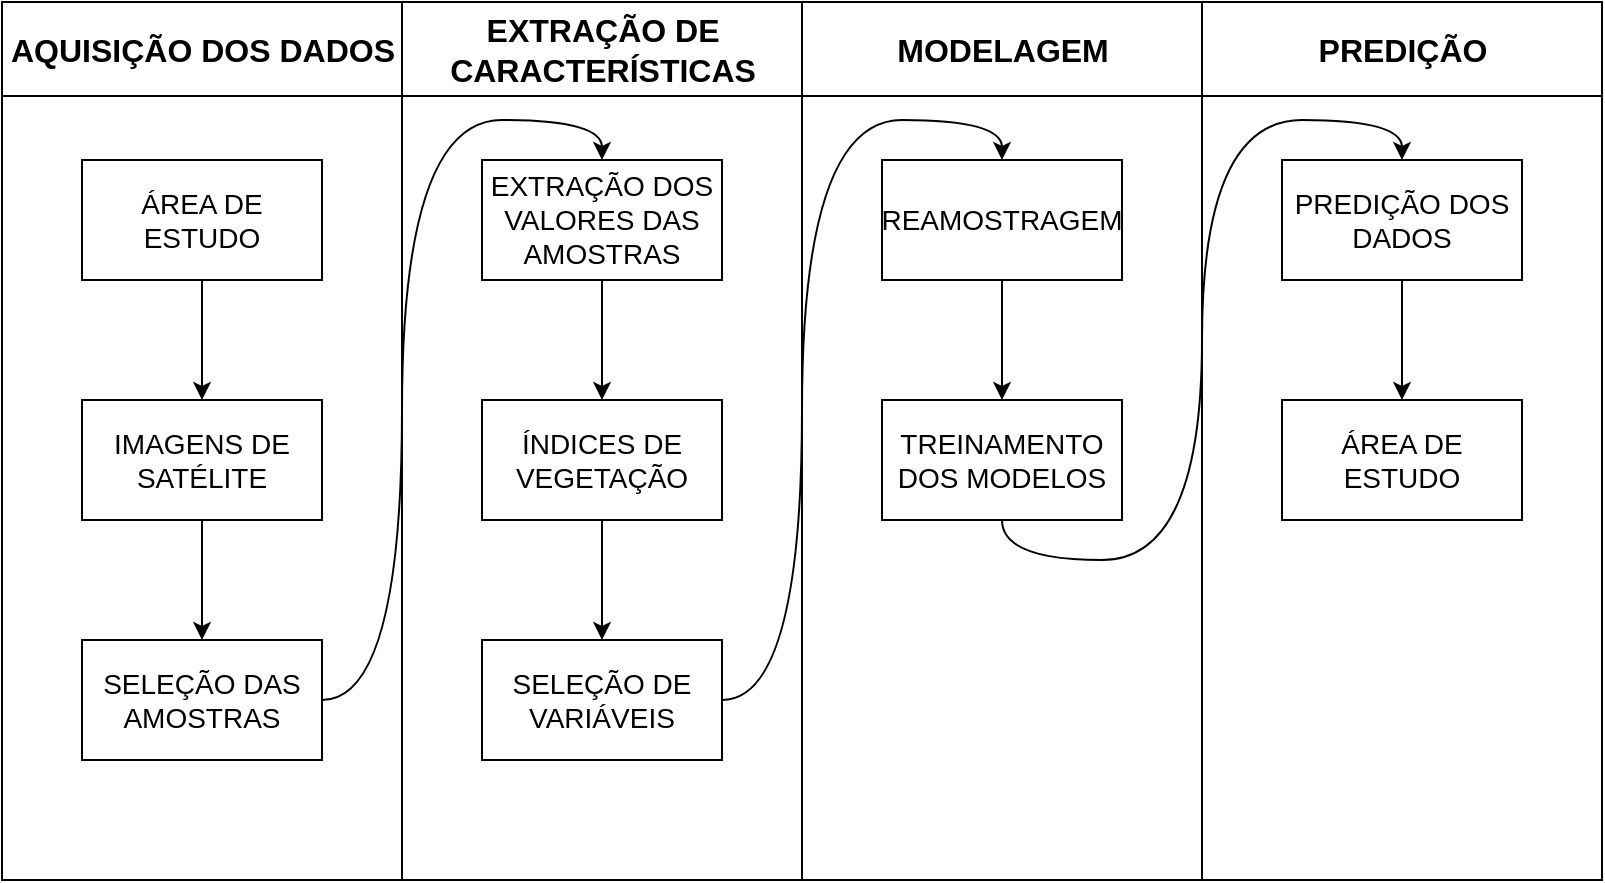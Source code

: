 <mxfile version="12.2.9" type="device" pages="1"><diagram name="Page-1" id="74e2e168-ea6b-b213-b513-2b3c1d86103e"><mxGraphModel dx="1102" dy="602" grid="1" gridSize="10" guides="1" tooltips="1" connect="1" arrows="1" fold="1" page="1" pageScale="1" pageWidth="1100" pageHeight="850" background="#ffffff" math="0" shadow="0"><root><mxCell id="0"/><mxCell id="1" parent="0"/><mxCell id="77e6c97f196da883-1" value="" style="swimlane;html=1;childLayout=stackLayout;startSize=0;rounded=0;shadow=0;labelBackgroundColor=none;strokeWidth=1;fontFamily=Verdana;fontSize=8;align=center;" parent="1" vertex="1"><mxGeometry x="40" y="41" width="800" height="439" as="geometry"><mxRectangle x="70" y="40" width="50" height="20" as="alternateBounds"/></mxGeometry></mxCell><mxCell id="77e6c97f196da883-33" style="edgeStyle=orthogonalEdgeStyle;rounded=1;html=1;labelBackgroundColor=none;startArrow=none;startFill=0;startSize=5;endArrow=classicThin;endFill=1;endSize=5;jettySize=auto;orthogonalLoop=1;strokeWidth=1;fontFamily=Verdana;fontSize=8" parent="77e6c97f196da883-1" target="77e6c97f196da883-15" edge="1"><mxGeometry relative="1" as="geometry"><mxPoint x="520" y="270" as="sourcePoint"/></mxGeometry></mxCell><mxCell id="77e6c97f196da883-2" value="&lt;font style=&quot;font-size: 16px&quot;&gt;AQUISIÇÃO DOS DADOS&lt;/font&gt;" style="swimlane;html=1;startSize=47;" parent="77e6c97f196da883-1" vertex="1"><mxGeometry width="200" height="439" as="geometry"/></mxCell><mxCell id="pKyfwxL6CPzqtHsgnY0c-12" style="edgeStyle=orthogonalEdgeStyle;rounded=0;orthogonalLoop=1;jettySize=auto;html=1;" edge="1" parent="77e6c97f196da883-2" source="pKyfwxL6CPzqtHsgnY0c-2" target="pKyfwxL6CPzqtHsgnY0c-3"><mxGeometry relative="1" as="geometry"/></mxCell><mxCell id="pKyfwxL6CPzqtHsgnY0c-2" value="&lt;div style=&quot;font-size: 14px&quot;&gt;&lt;font style=&quot;font-size: 14px&quot;&gt;ÁREA DE &lt;br&gt;&lt;/font&gt;&lt;/div&gt;&lt;div style=&quot;font-size: 14px&quot;&gt;&lt;font style=&quot;font-size: 14px&quot;&gt;ESTUDO&lt;/font&gt;&lt;/div&gt;" style="rounded=0;whiteSpace=wrap;html=1;" vertex="1" parent="77e6c97f196da883-2"><mxGeometry x="40" y="79" width="120" height="60" as="geometry"/></mxCell><mxCell id="pKyfwxL6CPzqtHsgnY0c-13" style="edgeStyle=orthogonalEdgeStyle;rounded=0;orthogonalLoop=1;jettySize=auto;html=1;entryX=0.5;entryY=0;entryDx=0;entryDy=0;" edge="1" parent="77e6c97f196da883-2" source="pKyfwxL6CPzqtHsgnY0c-3" target="pKyfwxL6CPzqtHsgnY0c-4"><mxGeometry relative="1" as="geometry"/></mxCell><mxCell id="pKyfwxL6CPzqtHsgnY0c-3" value="&lt;font style=&quot;font-size: 14px&quot;&gt;IMAGENS DE SATÉLITE&lt;/font&gt;" style="rounded=0;whiteSpace=wrap;html=1;" vertex="1" parent="77e6c97f196da883-2"><mxGeometry x="40" y="199" width="120" height="60" as="geometry"/></mxCell><mxCell id="pKyfwxL6CPzqtHsgnY0c-4" value="&lt;font style=&quot;font-size: 14px&quot;&gt;SELEÇÃO DAS AMOSTRAS&lt;/font&gt;" style="rounded=0;whiteSpace=wrap;html=1;" vertex="1" parent="77e6c97f196da883-2"><mxGeometry x="40" y="319" width="120" height="60" as="geometry"/></mxCell><mxCell id="77e6c97f196da883-3" value="&lt;div style=&quot;font-size: 16px&quot;&gt;&lt;font style=&quot;font-size: 16px&quot;&gt;EXTRAÇÃO DE &lt;br&gt;&lt;/font&gt;&lt;/div&gt;&lt;div style=&quot;font-size: 16px&quot;&gt;&lt;font style=&quot;font-size: 16px&quot;&gt;CARACTERÍSTICAS&lt;/font&gt;&lt;/div&gt;" style="swimlane;html=1;startSize=47;" parent="77e6c97f196da883-1" vertex="1"><mxGeometry x="200" width="200" height="439" as="geometry"/></mxCell><mxCell id="pKyfwxL6CPzqtHsgnY0c-15" style="edgeStyle=orthogonalEdgeStyle;curved=1;rounded=0;orthogonalLoop=1;jettySize=auto;html=1;entryX=0.5;entryY=0;entryDx=0;entryDy=0;" edge="1" parent="77e6c97f196da883-3" source="pKyfwxL6CPzqtHsgnY0c-5" target="pKyfwxL6CPzqtHsgnY0c-6"><mxGeometry relative="1" as="geometry"/></mxCell><mxCell id="pKyfwxL6CPzqtHsgnY0c-5" value="&lt;font style=&quot;font-size: 14px&quot;&gt;EXTRAÇÃO DOS VALORES DAS AMOSTRAS&lt;/font&gt;" style="rounded=0;whiteSpace=wrap;html=1;" vertex="1" parent="77e6c97f196da883-3"><mxGeometry x="40" y="79" width="120" height="60" as="geometry"/></mxCell><mxCell id="pKyfwxL6CPzqtHsgnY0c-16" style="edgeStyle=orthogonalEdgeStyle;curved=1;rounded=0;orthogonalLoop=1;jettySize=auto;html=1;entryX=0.5;entryY=0;entryDx=0;entryDy=0;" edge="1" parent="77e6c97f196da883-3" source="pKyfwxL6CPzqtHsgnY0c-6" target="pKyfwxL6CPzqtHsgnY0c-7"><mxGeometry relative="1" as="geometry"/></mxCell><mxCell id="pKyfwxL6CPzqtHsgnY0c-6" value="&lt;font style=&quot;font-size: 14px&quot;&gt;ÍNDICES DE VEGETAÇÃO&lt;/font&gt;" style="rounded=0;whiteSpace=wrap;html=1;" vertex="1" parent="77e6c97f196da883-3"><mxGeometry x="40" y="199" width="120" height="60" as="geometry"/></mxCell><mxCell id="pKyfwxL6CPzqtHsgnY0c-7" value="&lt;div style=&quot;font-size: 14px&quot;&gt;&lt;font style=&quot;font-size: 14px&quot;&gt;SELEÇÃO DE VARIÁVEIS&lt;br&gt;&lt;/font&gt;&lt;/div&gt;" style="rounded=0;whiteSpace=wrap;html=1;" vertex="1" parent="77e6c97f196da883-3"><mxGeometry x="40" y="319" width="120" height="60" as="geometry"/></mxCell><mxCell id="77e6c97f196da883-4" value="&lt;font style=&quot;font-size: 16px&quot;&gt;MODELAGEM&lt;/font&gt;" style="swimlane;html=1;startSize=47;" parent="77e6c97f196da883-1" vertex="1"><mxGeometry x="400" width="200" height="439" as="geometry"/></mxCell><mxCell id="77e6c97f196da883-29" style="edgeStyle=orthogonalEdgeStyle;rounded=1;html=1;labelBackgroundColor=none;startArrow=none;startFill=0;startSize=5;endArrow=classicThin;endFill=1;endSize=5;jettySize=auto;orthogonalLoop=1;strokeWidth=1;fontFamily=Verdana;fontSize=8" parent="77e6c97f196da883-4" target="77e6c97f196da883-13" edge="1"><mxGeometry relative="1" as="geometry"><mxPoint x="80" y="215" as="sourcePoint"/></mxGeometry></mxCell><mxCell id="pKyfwxL6CPzqtHsgnY0c-18" style="edgeStyle=orthogonalEdgeStyle;curved=1;rounded=0;orthogonalLoop=1;jettySize=auto;html=1;exitX=0.5;exitY=1;exitDx=0;exitDy=0;entryX=0.5;entryY=0;entryDx=0;entryDy=0;" edge="1" parent="77e6c97f196da883-4" source="pKyfwxL6CPzqtHsgnY0c-8" target="pKyfwxL6CPzqtHsgnY0c-9"><mxGeometry relative="1" as="geometry"/></mxCell><mxCell id="pKyfwxL6CPzqtHsgnY0c-8" value="&lt;font style=&quot;font-size: 14px&quot;&gt;REAMOSTRAGEM&lt;/font&gt;" style="rounded=0;whiteSpace=wrap;html=1;" vertex="1" parent="77e6c97f196da883-4"><mxGeometry x="40" y="79" width="120" height="60" as="geometry"/></mxCell><mxCell id="pKyfwxL6CPzqtHsgnY0c-9" value="&lt;font style=&quot;font-size: 14px&quot;&gt;TREINAMENTO DOS MODELOS&lt;/font&gt;" style="rounded=0;whiteSpace=wrap;html=1;" vertex="1" parent="77e6c97f196da883-4"><mxGeometry x="40" y="199" width="120" height="60" as="geometry"/></mxCell><mxCell id="77e6c97f196da883-5" value="&lt;font style=&quot;font-size: 16px&quot;&gt;PREDIÇÃO&lt;/font&gt;" style="swimlane;html=1;startSize=47;" parent="77e6c97f196da883-1" vertex="1"><mxGeometry x="600" width="200" height="439" as="geometry"/></mxCell><mxCell id="77e6c97f196da883-34" style="edgeStyle=orthogonalEdgeStyle;rounded=1;html=1;labelBackgroundColor=none;startArrow=none;startFill=0;startSize=5;endArrow=classicThin;endFill=1;endSize=5;jettySize=auto;orthogonalLoop=1;strokeColor=#000000;strokeWidth=1;fontFamily=Verdana;fontSize=8;fontColor=#000000;" parent="77e6c97f196da883-5" target="77e6c97f196da883-16" edge="1"><mxGeometry relative="1" as="geometry"><mxPoint x="80" y="300" as="sourcePoint"/></mxGeometry></mxCell><mxCell id="pKyfwxL6CPzqtHsgnY0c-20" style="edgeStyle=orthogonalEdgeStyle;curved=1;rounded=0;orthogonalLoop=1;jettySize=auto;html=1;exitX=0.5;exitY=1;exitDx=0;exitDy=0;" edge="1" parent="77e6c97f196da883-5" source="pKyfwxL6CPzqtHsgnY0c-10" target="pKyfwxL6CPzqtHsgnY0c-11"><mxGeometry relative="1" as="geometry"/></mxCell><mxCell id="pKyfwxL6CPzqtHsgnY0c-10" value="&lt;font style=&quot;font-size: 14px&quot;&gt;PREDIÇÃO DOS DADOS&lt;/font&gt;" style="rounded=0;whiteSpace=wrap;html=1;" vertex="1" parent="77e6c97f196da883-5"><mxGeometry x="40" y="79" width="120" height="60" as="geometry"/></mxCell><mxCell id="pKyfwxL6CPzqtHsgnY0c-11" value="&lt;div style=&quot;font-size: 14px&quot;&gt;&lt;font style=&quot;font-size: 14px&quot;&gt;ÁREA DE &lt;br&gt;&lt;/font&gt;&lt;/div&gt;&lt;div style=&quot;font-size: 14px&quot;&gt;&lt;font style=&quot;font-size: 14px&quot;&gt;ESTUDO&lt;/font&gt;&lt;/div&gt;" style="rounded=0;whiteSpace=wrap;html=1;" vertex="1" parent="77e6c97f196da883-5"><mxGeometry x="40" y="199" width="120" height="60" as="geometry"/></mxCell><mxCell id="pKyfwxL6CPzqtHsgnY0c-14" style="edgeStyle=orthogonalEdgeStyle;rounded=0;orthogonalLoop=1;jettySize=auto;html=1;entryX=0.5;entryY=0;entryDx=0;entryDy=0;curved=1;" edge="1" parent="77e6c97f196da883-1" source="pKyfwxL6CPzqtHsgnY0c-4" target="pKyfwxL6CPzqtHsgnY0c-5"><mxGeometry relative="1" as="geometry"/></mxCell><mxCell id="pKyfwxL6CPzqtHsgnY0c-17" style="edgeStyle=orthogonalEdgeStyle;curved=1;rounded=0;orthogonalLoop=1;jettySize=auto;html=1;entryX=0.5;entryY=0;entryDx=0;entryDy=0;" edge="1" parent="77e6c97f196da883-1" source="pKyfwxL6CPzqtHsgnY0c-7" target="pKyfwxL6CPzqtHsgnY0c-8"><mxGeometry relative="1" as="geometry"/></mxCell><mxCell id="pKyfwxL6CPzqtHsgnY0c-19" style="edgeStyle=orthogonalEdgeStyle;curved=1;rounded=0;orthogonalLoop=1;jettySize=auto;html=1;exitX=0.5;exitY=1;exitDx=0;exitDy=0;entryX=0.5;entryY=0;entryDx=0;entryDy=0;" edge="1" parent="77e6c97f196da883-1" source="pKyfwxL6CPzqtHsgnY0c-9" target="pKyfwxL6CPzqtHsgnY0c-10"><mxGeometry relative="1" as="geometry"/></mxCell></root></mxGraphModel></diagram></mxfile>